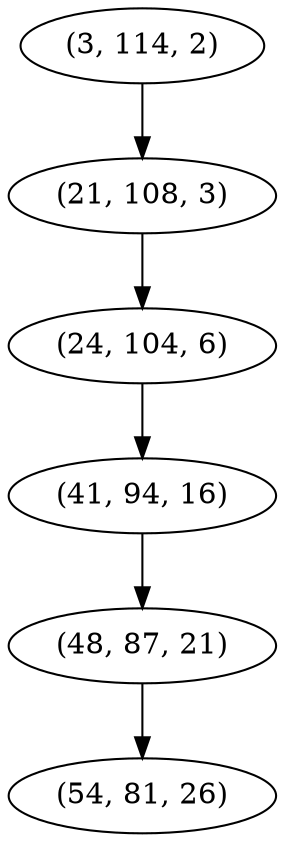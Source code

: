 digraph tree {
    "(3, 114, 2)";
    "(21, 108, 3)";
    "(24, 104, 6)";
    "(41, 94, 16)";
    "(48, 87, 21)";
    "(54, 81, 26)";
    "(3, 114, 2)" -> "(21, 108, 3)";
    "(21, 108, 3)" -> "(24, 104, 6)";
    "(24, 104, 6)" -> "(41, 94, 16)";
    "(41, 94, 16)" -> "(48, 87, 21)";
    "(48, 87, 21)" -> "(54, 81, 26)";
}
